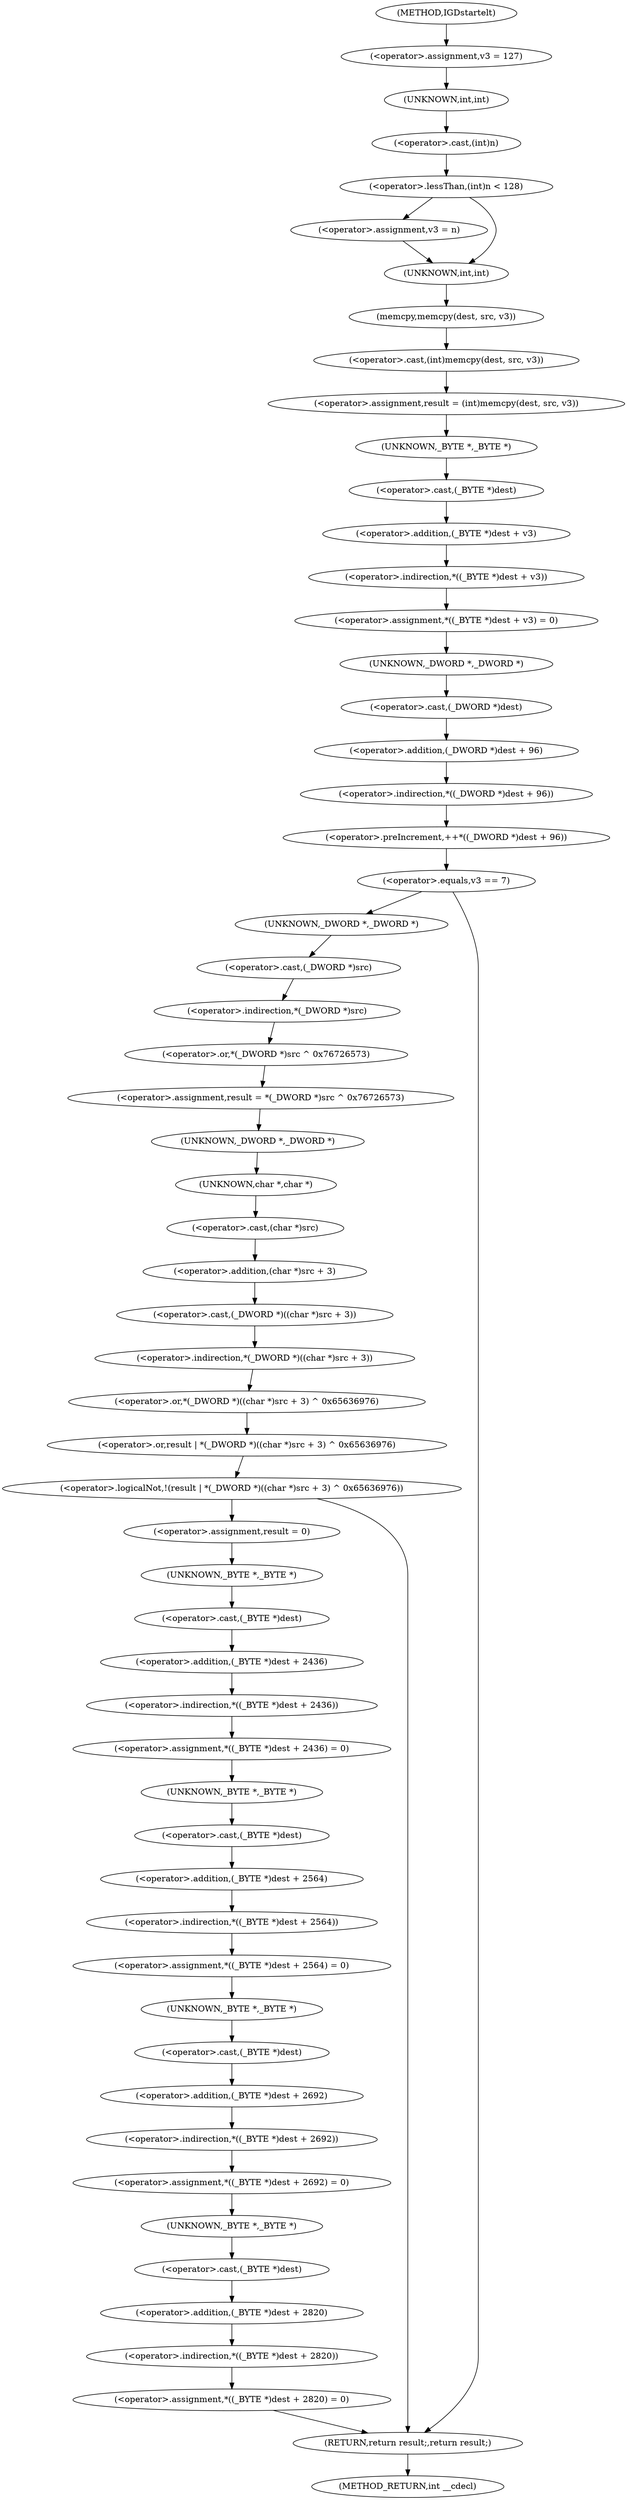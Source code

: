digraph IGDstartelt {  
"1000110" [label = "(<operator>.assignment,v3 = 127)" ]
"1000114" [label = "(<operator>.lessThan,(int)n < 128)" ]
"1000115" [label = "(<operator>.cast,(int)n)" ]
"1000116" [label = "(UNKNOWN,int,int)" ]
"1000119" [label = "(<operator>.assignment,v3 = n)" ]
"1000122" [label = "(<operator>.assignment,result = (int)memcpy(dest, src, v3))" ]
"1000124" [label = "(<operator>.cast,(int)memcpy(dest, src, v3))" ]
"1000125" [label = "(UNKNOWN,int,int)" ]
"1000126" [label = "(memcpy,memcpy(dest, src, v3))" ]
"1000130" [label = "(<operator>.assignment,*((_BYTE *)dest + v3) = 0)" ]
"1000131" [label = "(<operator>.indirection,*((_BYTE *)dest + v3))" ]
"1000132" [label = "(<operator>.addition,(_BYTE *)dest + v3)" ]
"1000133" [label = "(<operator>.cast,(_BYTE *)dest)" ]
"1000134" [label = "(UNKNOWN,_BYTE *,_BYTE *)" ]
"1000138" [label = "(<operator>.preIncrement,++*((_DWORD *)dest + 96))" ]
"1000139" [label = "(<operator>.indirection,*((_DWORD *)dest + 96))" ]
"1000140" [label = "(<operator>.addition,(_DWORD *)dest + 96)" ]
"1000141" [label = "(<operator>.cast,(_DWORD *)dest)" ]
"1000142" [label = "(UNKNOWN,_DWORD *,_DWORD *)" ]
"1000146" [label = "(<operator>.equals,v3 == 7)" ]
"1000150" [label = "(<operator>.assignment,result = *(_DWORD *)src ^ 0x76726573)" ]
"1000152" [label = "(<operator>.or,*(_DWORD *)src ^ 0x76726573)" ]
"1000153" [label = "(<operator>.indirection,*(_DWORD *)src)" ]
"1000154" [label = "(<operator>.cast,(_DWORD *)src)" ]
"1000155" [label = "(UNKNOWN,_DWORD *,_DWORD *)" ]
"1000159" [label = "(<operator>.logicalNot,!(result | *(_DWORD *)((char *)src + 3) ^ 0x65636976))" ]
"1000160" [label = "(<operator>.or,result | *(_DWORD *)((char *)src + 3) ^ 0x65636976)" ]
"1000162" [label = "(<operator>.or,*(_DWORD *)((char *)src + 3) ^ 0x65636976)" ]
"1000163" [label = "(<operator>.indirection,*(_DWORD *)((char *)src + 3))" ]
"1000164" [label = "(<operator>.cast,(_DWORD *)((char *)src + 3))" ]
"1000165" [label = "(UNKNOWN,_DWORD *,_DWORD *)" ]
"1000166" [label = "(<operator>.addition,(char *)src + 3)" ]
"1000167" [label = "(<operator>.cast,(char *)src)" ]
"1000168" [label = "(UNKNOWN,char *,char *)" ]
"1000173" [label = "(<operator>.assignment,result = 0)" ]
"1000176" [label = "(<operator>.assignment,*((_BYTE *)dest + 2436) = 0)" ]
"1000177" [label = "(<operator>.indirection,*((_BYTE *)dest + 2436))" ]
"1000178" [label = "(<operator>.addition,(_BYTE *)dest + 2436)" ]
"1000179" [label = "(<operator>.cast,(_BYTE *)dest)" ]
"1000180" [label = "(UNKNOWN,_BYTE *,_BYTE *)" ]
"1000184" [label = "(<operator>.assignment,*((_BYTE *)dest + 2564) = 0)" ]
"1000185" [label = "(<operator>.indirection,*((_BYTE *)dest + 2564))" ]
"1000186" [label = "(<operator>.addition,(_BYTE *)dest + 2564)" ]
"1000187" [label = "(<operator>.cast,(_BYTE *)dest)" ]
"1000188" [label = "(UNKNOWN,_BYTE *,_BYTE *)" ]
"1000192" [label = "(<operator>.assignment,*((_BYTE *)dest + 2692) = 0)" ]
"1000193" [label = "(<operator>.indirection,*((_BYTE *)dest + 2692))" ]
"1000194" [label = "(<operator>.addition,(_BYTE *)dest + 2692)" ]
"1000195" [label = "(<operator>.cast,(_BYTE *)dest)" ]
"1000196" [label = "(UNKNOWN,_BYTE *,_BYTE *)" ]
"1000200" [label = "(<operator>.assignment,*((_BYTE *)dest + 2820) = 0)" ]
"1000201" [label = "(<operator>.indirection,*((_BYTE *)dest + 2820))" ]
"1000202" [label = "(<operator>.addition,(_BYTE *)dest + 2820)" ]
"1000203" [label = "(<operator>.cast,(_BYTE *)dest)" ]
"1000204" [label = "(UNKNOWN,_BYTE *,_BYTE *)" ]
"1000208" [label = "(RETURN,return result;,return result;)" ]
"1000103" [label = "(METHOD,IGDstartelt)" ]
"1000210" [label = "(METHOD_RETURN,int __cdecl)" ]
  "1000110" -> "1000116" 
  "1000114" -> "1000119" 
  "1000114" -> "1000125" 
  "1000115" -> "1000114" 
  "1000116" -> "1000115" 
  "1000119" -> "1000125" 
  "1000122" -> "1000134" 
  "1000124" -> "1000122" 
  "1000125" -> "1000126" 
  "1000126" -> "1000124" 
  "1000130" -> "1000142" 
  "1000131" -> "1000130" 
  "1000132" -> "1000131" 
  "1000133" -> "1000132" 
  "1000134" -> "1000133" 
  "1000138" -> "1000146" 
  "1000139" -> "1000138" 
  "1000140" -> "1000139" 
  "1000141" -> "1000140" 
  "1000142" -> "1000141" 
  "1000146" -> "1000155" 
  "1000146" -> "1000208" 
  "1000150" -> "1000165" 
  "1000152" -> "1000150" 
  "1000153" -> "1000152" 
  "1000154" -> "1000153" 
  "1000155" -> "1000154" 
  "1000159" -> "1000173" 
  "1000159" -> "1000208" 
  "1000160" -> "1000159" 
  "1000162" -> "1000160" 
  "1000163" -> "1000162" 
  "1000164" -> "1000163" 
  "1000165" -> "1000168" 
  "1000166" -> "1000164" 
  "1000167" -> "1000166" 
  "1000168" -> "1000167" 
  "1000173" -> "1000180" 
  "1000176" -> "1000188" 
  "1000177" -> "1000176" 
  "1000178" -> "1000177" 
  "1000179" -> "1000178" 
  "1000180" -> "1000179" 
  "1000184" -> "1000196" 
  "1000185" -> "1000184" 
  "1000186" -> "1000185" 
  "1000187" -> "1000186" 
  "1000188" -> "1000187" 
  "1000192" -> "1000204" 
  "1000193" -> "1000192" 
  "1000194" -> "1000193" 
  "1000195" -> "1000194" 
  "1000196" -> "1000195" 
  "1000200" -> "1000208" 
  "1000201" -> "1000200" 
  "1000202" -> "1000201" 
  "1000203" -> "1000202" 
  "1000204" -> "1000203" 
  "1000208" -> "1000210" 
  "1000103" -> "1000110" 
}
